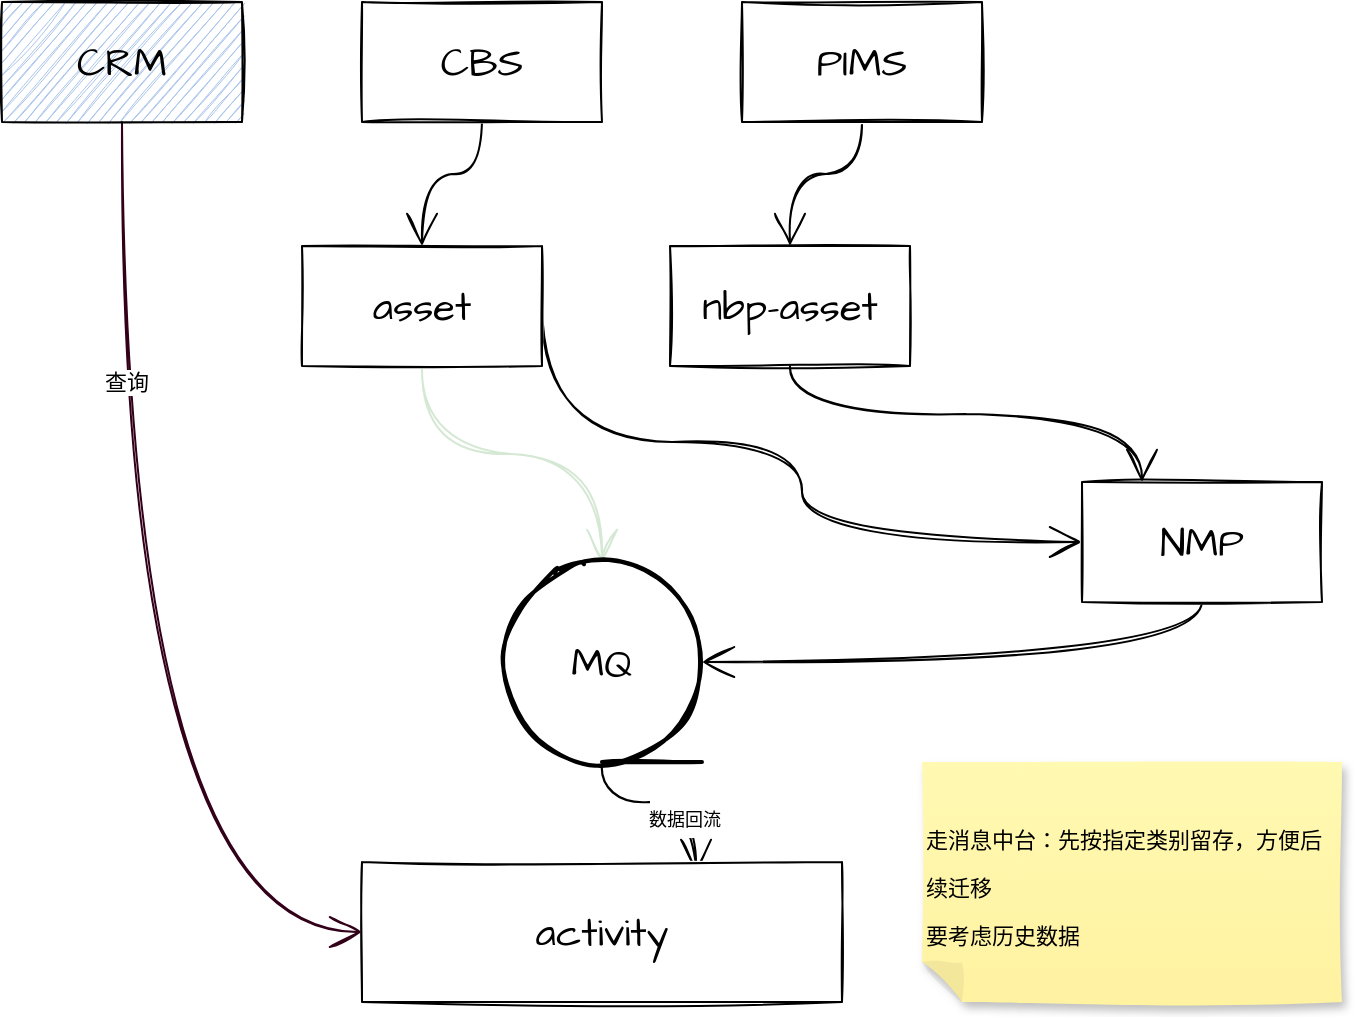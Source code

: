<mxfile version="20.2.3" type="github">
  <diagram id="C5RBs43oDa-KdzZeNtuy" name="Page-1">
    <mxGraphModel dx="1569" dy="868" grid="1" gridSize="10" guides="1" tooltips="1" connect="1" arrows="1" fold="1" page="1" pageScale="1" pageWidth="827" pageHeight="1169" background="#ffffff" math="0" shadow="0">
      <root>
        <mxCell id="WIyWlLk6GJQsqaUBKTNV-0" />
        <mxCell id="WIyWlLk6GJQsqaUBKTNV-1" parent="WIyWlLk6GJQsqaUBKTNV-0" />
        <mxCell id="OgNLUeqk4hkTBtVR8gb9-4" style="edgeStyle=orthogonalEdgeStyle;curved=1;rounded=0;sketch=1;hachureGap=4;orthogonalLoop=1;jettySize=auto;html=1;exitX=0.5;exitY=1;exitDx=0;exitDy=0;fontFamily=Architects Daughter;fontSource=https%3A%2F%2Ffonts.googleapis.com%2Fcss%3Ffamily%3DArchitects%2BDaughter;fontSize=16;endArrow=open;startSize=14;endSize=14;sourcePerimeterSpacing=8;targetPerimeterSpacing=8;entryX=0.5;entryY=0;entryDx=0;entryDy=0;" edge="1" parent="WIyWlLk6GJQsqaUBKTNV-1" source="OgNLUeqk4hkTBtVR8gb9-2" target="OgNLUeqk4hkTBtVR8gb9-5">
          <mxGeometry relative="1" as="geometry">
            <mxPoint x="290" y="230" as="targetPoint" />
          </mxGeometry>
        </mxCell>
        <mxCell id="OgNLUeqk4hkTBtVR8gb9-2" value="CBS" style="whiteSpace=wrap;html=1;sketch=1;hachureGap=4;fontFamily=Architects Daughter;fontSource=https%3A%2F%2Ffonts.googleapis.com%2Fcss%3Ffamily%3DArchitects%2BDaughter;fontSize=20;" vertex="1" parent="WIyWlLk6GJQsqaUBKTNV-1">
          <mxGeometry x="200" y="50" width="120" height="60" as="geometry" />
        </mxCell>
        <mxCell id="OgNLUeqk4hkTBtVR8gb9-7" style="edgeStyle=orthogonalEdgeStyle;curved=1;rounded=0;sketch=1;hachureGap=4;orthogonalLoop=1;jettySize=auto;html=1;exitX=0.5;exitY=1;exitDx=0;exitDy=0;entryX=0.5;entryY=0;entryDx=0;entryDy=0;fontFamily=Architects Daughter;fontSource=https%3A%2F%2Ffonts.googleapis.com%2Fcss%3Ffamily%3DArchitects%2BDaughter;fontSize=16;endArrow=open;startSize=14;endSize=14;sourcePerimeterSpacing=8;targetPerimeterSpacing=8;" edge="1" parent="WIyWlLk6GJQsqaUBKTNV-1" source="OgNLUeqk4hkTBtVR8gb9-3" target="OgNLUeqk4hkTBtVR8gb9-6">
          <mxGeometry relative="1" as="geometry" />
        </mxCell>
        <mxCell id="OgNLUeqk4hkTBtVR8gb9-3" value="PIMS" style="whiteSpace=wrap;html=1;sketch=1;hachureGap=4;fontFamily=Architects Daughter;fontSource=https%3A%2F%2Ffonts.googleapis.com%2Fcss%3Ffamily%3DArchitects%2BDaughter;fontSize=20;" vertex="1" parent="WIyWlLk6GJQsqaUBKTNV-1">
          <mxGeometry x="390" y="50" width="120" height="60" as="geometry" />
        </mxCell>
        <mxCell id="OgNLUeqk4hkTBtVR8gb9-8" style="edgeStyle=orthogonalEdgeStyle;curved=1;rounded=0;sketch=1;hachureGap=4;orthogonalLoop=1;jettySize=auto;html=1;exitX=0.5;exitY=1;exitDx=0;exitDy=0;fontFamily=Architects Daughter;fontSource=https%3A%2F%2Ffonts.googleapis.com%2Fcss%3Ffamily%3DArchitects%2BDaughter;fontSize=16;endArrow=open;startSize=14;endSize=14;sourcePerimeterSpacing=8;targetPerimeterSpacing=8;entryX=0.5;entryY=0;entryDx=0;entryDy=0;entryPerimeter=0;strokeColor=#D5E8D4;" edge="1" parent="WIyWlLk6GJQsqaUBKTNV-1" source="OgNLUeqk4hkTBtVR8gb9-5" target="OgNLUeqk4hkTBtVR8gb9-9">
          <mxGeometry relative="1" as="geometry">
            <mxPoint x="230" y="302" as="targetPoint" />
          </mxGeometry>
        </mxCell>
        <mxCell id="OgNLUeqk4hkTBtVR8gb9-12" style="edgeStyle=orthogonalEdgeStyle;curved=1;rounded=0;sketch=1;hachureGap=4;orthogonalLoop=1;jettySize=auto;html=1;exitX=1;exitY=0.5;exitDx=0;exitDy=0;fontFamily=Architects Daughter;fontSource=https%3A%2F%2Ffonts.googleapis.com%2Fcss%3Ffamily%3DArchitects%2BDaughter;fontSize=16;endArrow=open;startSize=14;endSize=14;sourcePerimeterSpacing=8;targetPerimeterSpacing=8;entryX=0;entryY=0.5;entryDx=0;entryDy=0;" edge="1" parent="WIyWlLk6GJQsqaUBKTNV-1" source="OgNLUeqk4hkTBtVR8gb9-5" target="OgNLUeqk4hkTBtVR8gb9-14">
          <mxGeometry relative="1" as="geometry">
            <mxPoint x="380" y="430" as="targetPoint" />
            <Array as="points">
              <mxPoint x="290" y="270" />
              <mxPoint x="420" y="270" />
              <mxPoint x="420" y="320" />
            </Array>
          </mxGeometry>
        </mxCell>
        <mxCell id="OgNLUeqk4hkTBtVR8gb9-5" value="asset" style="whiteSpace=wrap;html=1;sketch=1;hachureGap=4;fontFamily=Architects Daughter;fontSource=https%3A%2F%2Ffonts.googleapis.com%2Fcss%3Ffamily%3DArchitects%2BDaughter;fontSize=20;" vertex="1" parent="WIyWlLk6GJQsqaUBKTNV-1">
          <mxGeometry x="170" y="172" width="120" height="60" as="geometry" />
        </mxCell>
        <mxCell id="OgNLUeqk4hkTBtVR8gb9-13" style="edgeStyle=orthogonalEdgeStyle;curved=1;rounded=0;sketch=1;hachureGap=4;orthogonalLoop=1;jettySize=auto;html=1;exitX=0.5;exitY=1;exitDx=0;exitDy=0;fontFamily=Architects Daughter;fontSource=https%3A%2F%2Ffonts.googleapis.com%2Fcss%3Ffamily%3DArchitects%2BDaughter;fontSize=16;endArrow=open;startSize=14;endSize=14;sourcePerimeterSpacing=8;targetPerimeterSpacing=8;entryX=0.25;entryY=0;entryDx=0;entryDy=0;" edge="1" parent="WIyWlLk6GJQsqaUBKTNV-1" source="OgNLUeqk4hkTBtVR8gb9-6" target="OgNLUeqk4hkTBtVR8gb9-14">
          <mxGeometry relative="1" as="geometry">
            <mxPoint x="414" y="430" as="targetPoint" />
          </mxGeometry>
        </mxCell>
        <mxCell id="OgNLUeqk4hkTBtVR8gb9-6" value="nbp-asset" style="whiteSpace=wrap;html=1;sketch=1;hachureGap=4;fontFamily=Architects Daughter;fontSource=https%3A%2F%2Ffonts.googleapis.com%2Fcss%3Ffamily%3DArchitects%2BDaughter;fontSize=20;" vertex="1" parent="WIyWlLk6GJQsqaUBKTNV-1">
          <mxGeometry x="354" y="172" width="120" height="60" as="geometry" />
        </mxCell>
        <mxCell id="OgNLUeqk4hkTBtVR8gb9-10" style="edgeStyle=orthogonalEdgeStyle;curved=1;rounded=0;sketch=1;hachureGap=4;orthogonalLoop=1;jettySize=auto;html=1;exitX=0.5;exitY=1;exitDx=0;exitDy=0;exitPerimeter=0;fontFamily=Architects Daughter;fontSource=https%3A%2F%2Ffonts.googleapis.com%2Fcss%3Ffamily%3DArchitects%2BDaughter;fontSize=16;endArrow=open;startSize=14;endSize=14;sourcePerimeterSpacing=8;targetPerimeterSpacing=8;entryX=0.696;entryY=0.071;entryDx=0;entryDy=0;entryPerimeter=0;" edge="1" parent="WIyWlLk6GJQsqaUBKTNV-1" source="OgNLUeqk4hkTBtVR8gb9-9" target="OgNLUeqk4hkTBtVR8gb9-11">
          <mxGeometry relative="1" as="geometry">
            <mxPoint x="230" y="500" as="targetPoint" />
          </mxGeometry>
        </mxCell>
        <mxCell id="OgNLUeqk4hkTBtVR8gb9-23" value="&lt;font style=&quot;font-size: 9px;&quot;&gt;数据回流&lt;/font&gt;" style="edgeLabel;html=1;align=center;verticalAlign=middle;resizable=0;points=[];fontSize=20;fontFamily=Architects Daughter;" vertex="1" connectable="0" parent="OgNLUeqk4hkTBtVR8gb9-10">
          <mxGeometry x="0.411" y="-6" relative="1" as="geometry">
            <mxPoint as="offset" />
          </mxGeometry>
        </mxCell>
        <mxCell id="OgNLUeqk4hkTBtVR8gb9-9" value="MQ" style="strokeWidth=2;html=1;shape=mxgraph.flowchart.sequential_data;whiteSpace=wrap;sketch=1;hachureGap=4;fontFamily=Architects Daughter;fontSource=https%3A%2F%2Ffonts.googleapis.com%2Fcss%3Ffamily%3DArchitects%2BDaughter;fontSize=20;" vertex="1" parent="WIyWlLk6GJQsqaUBKTNV-1">
          <mxGeometry x="270" y="330" width="100" height="100" as="geometry" />
        </mxCell>
        <mxCell id="OgNLUeqk4hkTBtVR8gb9-11" value="activity" style="whiteSpace=wrap;html=1;sketch=1;hachureGap=4;fontFamily=Architects Daughter;fontSource=https%3A%2F%2Ffonts.googleapis.com%2Fcss%3Ffamily%3DArchitects%2BDaughter;fontSize=20;" vertex="1" parent="WIyWlLk6GJQsqaUBKTNV-1">
          <mxGeometry x="200" y="480" width="240" height="70" as="geometry" />
        </mxCell>
        <mxCell id="OgNLUeqk4hkTBtVR8gb9-17" style="edgeStyle=orthogonalEdgeStyle;curved=1;rounded=0;sketch=1;hachureGap=4;orthogonalLoop=1;jettySize=auto;html=1;exitX=0.5;exitY=1;exitDx=0;exitDy=0;entryX=1;entryY=0.5;entryDx=0;entryDy=0;entryPerimeter=0;fontFamily=Architects Daughter;fontSource=https%3A%2F%2Ffonts.googleapis.com%2Fcss%3Ffamily%3DArchitects%2BDaughter;fontSize=16;endArrow=open;startSize=14;endSize=14;sourcePerimeterSpacing=8;targetPerimeterSpacing=8;" edge="1" parent="WIyWlLk6GJQsqaUBKTNV-1" source="OgNLUeqk4hkTBtVR8gb9-14" target="OgNLUeqk4hkTBtVR8gb9-9">
          <mxGeometry relative="1" as="geometry" />
        </mxCell>
        <mxCell id="OgNLUeqk4hkTBtVR8gb9-14" value="NMP" style="whiteSpace=wrap;html=1;sketch=1;hachureGap=4;fontFamily=Architects Daughter;fontSource=https%3A%2F%2Ffonts.googleapis.com%2Fcss%3Ffamily%3DArchitects%2BDaughter;fontSize=20;" vertex="1" parent="WIyWlLk6GJQsqaUBKTNV-1">
          <mxGeometry x="560" y="290" width="120" height="60" as="geometry" />
        </mxCell>
        <mxCell id="OgNLUeqk4hkTBtVR8gb9-19" value="&lt;font style=&quot;font-size: 11px;&quot;&gt;走消息中台：先按指定类别留存，方便后续迁移&lt;br&gt;要考虑历史数据&lt;/font&gt;" style="shape=note;whiteSpace=wrap;html=1;backgroundOutline=1;fontColor=#000000;darkOpacity=0.05;fillColor=#FFF9B2;strokeColor=none;fillStyle=solid;direction=west;gradientDirection=north;gradientColor=#FFF2A1;shadow=1;size=20;pointerEvents=1;sketch=1;hachureGap=4;fontFamily=Architects Daughter;fontSource=https%3A%2F%2Ffonts.googleapis.com%2Fcss%3Ffamily%3DArchitects%2BDaughter;fontSize=20;align=left;" vertex="1" parent="WIyWlLk6GJQsqaUBKTNV-1">
          <mxGeometry x="480" y="430" width="210" height="120" as="geometry" />
        </mxCell>
        <mxCell id="OgNLUeqk4hkTBtVR8gb9-21" style="edgeStyle=orthogonalEdgeStyle;curved=1;rounded=0;sketch=1;hachureGap=4;orthogonalLoop=1;jettySize=auto;html=1;exitX=0.5;exitY=1;exitDx=0;exitDy=0;entryX=0;entryY=0.5;entryDx=0;entryDy=0;fontFamily=Architects Daughter;fontSource=https%3A%2F%2Ffonts.googleapis.com%2Fcss%3Ffamily%3DArchitects%2BDaughter;fontSize=11;endArrow=open;startSize=14;endSize=14;sourcePerimeterSpacing=8;targetPerimeterSpacing=8;strokeColor=#33001A;" edge="1" parent="WIyWlLk6GJQsqaUBKTNV-1" source="OgNLUeqk4hkTBtVR8gb9-20" target="OgNLUeqk4hkTBtVR8gb9-11">
          <mxGeometry relative="1" as="geometry" />
        </mxCell>
        <mxCell id="OgNLUeqk4hkTBtVR8gb9-22" value="查询" style="edgeLabel;html=1;align=center;verticalAlign=middle;resizable=0;points=[];fontSize=11;fontFamily=Architects Daughter;" vertex="1" connectable="0" parent="OgNLUeqk4hkTBtVR8gb9-21">
          <mxGeometry x="-0.505" y="2" relative="1" as="geometry">
            <mxPoint as="offset" />
          </mxGeometry>
        </mxCell>
        <mxCell id="OgNLUeqk4hkTBtVR8gb9-20" value="&lt;font style=&quot;font-size: 20px;&quot;&gt;CRM&lt;/font&gt;" style="whiteSpace=wrap;html=1;sketch=1;hachureGap=4;fontFamily=Architects Daughter;fontSource=https%3A%2F%2Ffonts.googleapis.com%2Fcss%3Ffamily%3DArchitects%2BDaughter;fontSize=11;fillColor=#A9C4EB;" vertex="1" parent="WIyWlLk6GJQsqaUBKTNV-1">
          <mxGeometry x="20" y="50" width="120" height="60" as="geometry" />
        </mxCell>
      </root>
    </mxGraphModel>
  </diagram>
</mxfile>
